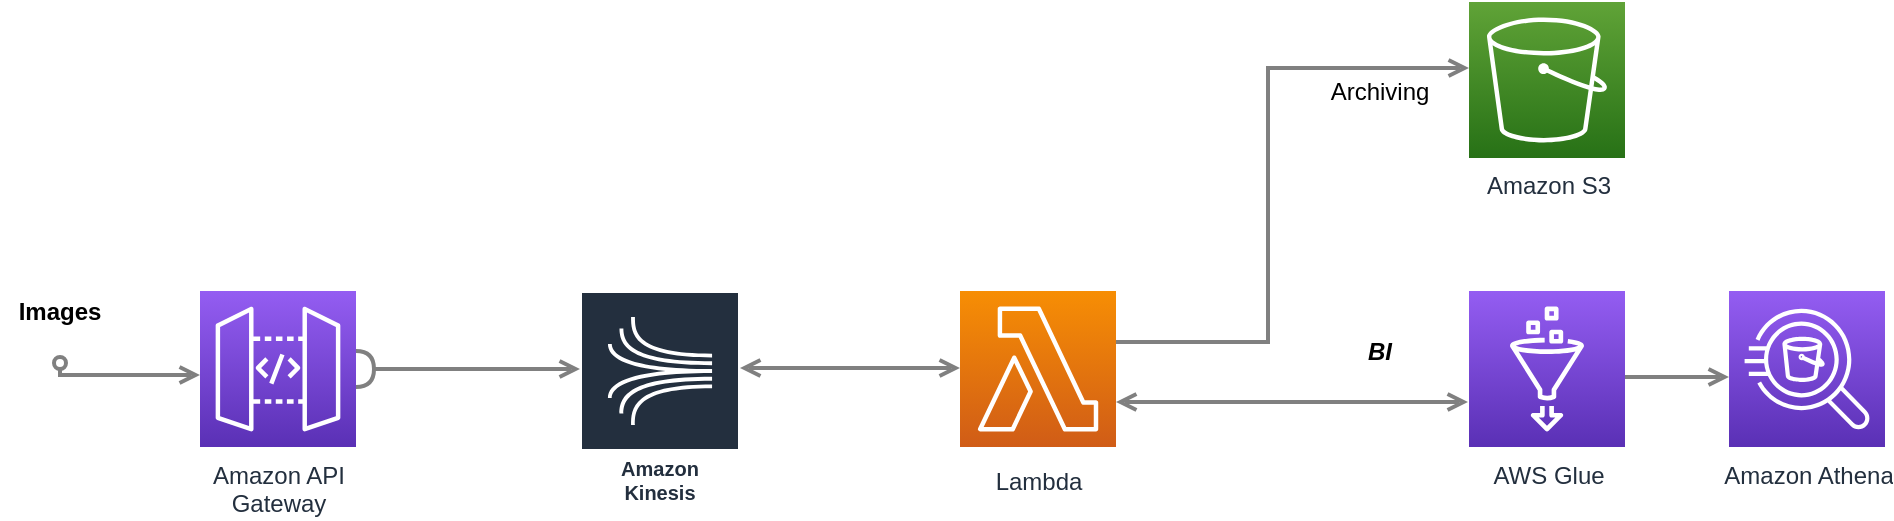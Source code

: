 <mxfile version="15.4.3" type="device"><diagram id="Ht1M8jgEwFfnCIfOTk4-" name="Page-1"><mxGraphModel dx="1038" dy="579" grid="1" gridSize="10" guides="1" tooltips="1" connect="1" arrows="1" fold="1" page="1" pageScale="1" pageWidth="1169" pageHeight="827" math="0" shadow="0"><root><mxCell id="0"/><mxCell id="1" parent="0"/><mxCell id="UEzPUAAOIrF-is8g5C7q-129" style="edgeStyle=orthogonalEdgeStyle;rounded=0;orthogonalLoop=1;jettySize=auto;html=1;startArrow=halfCircle;startFill=0;endArrow=open;endFill=0;strokeWidth=2;strokeColor=#808080;" parent="1" source="UEzPUAAOIrF-is8g5C7q-114" target="6sZc9zilD7i95l9RWvR--1" edge="1"><mxGeometry relative="1" as="geometry"><Array as="points"><mxPoint x="360" y="209"/><mxPoint x="360" y="209"/></Array><mxPoint x="270" y="209" as="sourcePoint"/><mxPoint x="340" y="209" as="targetPoint"/></mxGeometry></mxCell><mxCell id="UEzPUAAOIrF-is8g5C7q-130" style="edgeStyle=orthogonalEdgeStyle;rounded=0;orthogonalLoop=1;jettySize=auto;html=1;startArrow=open;startFill=0;endArrow=open;endFill=0;strokeWidth=2;strokeColor=#808080;" parent="1" target="UEzPUAAOIrF-is8g5C7q-116" edge="1"><mxGeometry relative="1" as="geometry"><Array as="points"><mxPoint x="584" y="190"/><mxPoint x="684" y="190"/><mxPoint x="684" y="53"/></Array><mxPoint x="584" y="200" as="sourcePoint"/></mxGeometry></mxCell><mxCell id="UEzPUAAOIrF-is8g5C7q-131" style="edgeStyle=orthogonalEdgeStyle;rounded=0;orthogonalLoop=1;jettySize=auto;html=1;startArrow=open;startFill=0;endArrow=open;endFill=0;strokeWidth=2;strokeColor=#808080;" parent="1" source="UEzPUAAOIrF-is8g5C7q-113" edge="1"><mxGeometry relative="1" as="geometry"><Array as="points"><mxPoint x="734" y="220"/><mxPoint x="734" y="220"/></Array><mxPoint x="642.499" y="361.5" as="sourcePoint"/><mxPoint x="784" y="220" as="targetPoint"/></mxGeometry></mxCell><mxCell id="UEzPUAAOIrF-is8g5C7q-137" value="" style="edgeStyle=orthogonalEdgeStyle;rounded=0;orthogonalLoop=1;jettySize=auto;html=1;startArrow=none;startFill=0;endArrow=open;endFill=0;strokeWidth=2;strokeColor=#808080;" parent="1" edge="1"><mxGeometry relative="1" as="geometry"><mxPoint x="862.5" y="207.5" as="sourcePoint"/><mxPoint x="914.5" y="207.5" as="targetPoint"/></mxGeometry></mxCell><mxCell id="UEzPUAAOIrF-is8g5C7q-113" value="Lambda" style="outlineConnect=0;fontColor=#232F3E;gradientColor=#F78E04;gradientDirection=north;fillColor=#D05C17;strokeColor=#ffffff;dashed=0;verticalLabelPosition=bottom;verticalAlign=top;align=center;html=1;fontSize=12;fontStyle=0;aspect=fixed;shape=mxgraph.aws4.resourceIcon;resIcon=mxgraph.aws4.lambda;labelBackgroundColor=#ffffff;spacingTop=3;" parent="1" vertex="1"><mxGeometry x="530" y="164.5" width="78" height="78" as="geometry"/></mxCell><mxCell id="UEzPUAAOIrF-is8g5C7q-114" value="Amazon API&lt;br&gt;Gateway&lt;br&gt;" style="outlineConnect=0;fontColor=#232F3E;gradientColor=#945DF2;gradientDirection=north;fillColor=#5A30B5;strokeColor=#ffffff;dashed=0;verticalLabelPosition=bottom;verticalAlign=top;align=center;html=1;fontSize=12;fontStyle=0;aspect=fixed;shape=mxgraph.aws4.resourceIcon;resIcon=mxgraph.aws4.api_gateway;labelBackgroundColor=#ffffff;" parent="1" vertex="1"><mxGeometry x="150" y="164.5" width="78" height="78" as="geometry"/></mxCell><mxCell id="UEzPUAAOIrF-is8g5C7q-116" value="Amazon S3" style="outlineConnect=0;fontColor=#232F3E;gradientColor=#60A337;gradientDirection=north;fillColor=#277116;strokeColor=#ffffff;dashed=0;verticalLabelPosition=bottom;verticalAlign=top;align=center;html=1;fontSize=12;fontStyle=0;aspect=fixed;shape=mxgraph.aws4.resourceIcon;resIcon=mxgraph.aws4.s3;labelBackgroundColor=#ffffff;" parent="1" vertex="1"><mxGeometry x="784.5" y="20" width="78" height="78" as="geometry"/></mxCell><mxCell id="UEzPUAAOIrF-is8g5C7q-117" value="AWS Glue" style="outlineConnect=0;fontColor=#232F3E;gradientColor=#945DF2;gradientDirection=north;fillColor=#5A30B5;strokeColor=#ffffff;dashed=0;verticalLabelPosition=bottom;verticalAlign=top;align=center;html=1;fontSize=12;fontStyle=0;aspect=fixed;shape=mxgraph.aws4.resourceIcon;resIcon=mxgraph.aws4.glue;labelBackgroundColor=#ffffff;" parent="1" vertex="1"><mxGeometry x="784.5" y="164.5" width="78" height="78" as="geometry"/></mxCell><mxCell id="UEzPUAAOIrF-is8g5C7q-118" value="Amazon Athena" style="outlineConnect=0;fontColor=#232F3E;gradientColor=#945DF2;gradientDirection=north;fillColor=#5A30B5;strokeColor=#ffffff;dashed=0;verticalLabelPosition=bottom;verticalAlign=top;align=center;html=1;fontSize=12;fontStyle=0;aspect=fixed;shape=mxgraph.aws4.resourceIcon;resIcon=mxgraph.aws4.athena;labelBackgroundColor=#ffffff;" parent="1" vertex="1"><mxGeometry x="914.5" y="164.5" width="78" height="78" as="geometry"/></mxCell><mxCell id="6sZc9zilD7i95l9RWvR--1" value="Amazon Kinesis" style="sketch=0;outlineConnect=0;fontColor=#232F3E;gradientColor=none;strokeColor=#ffffff;fillColor=#232F3E;dashed=0;verticalLabelPosition=middle;verticalAlign=bottom;align=center;html=1;whiteSpace=wrap;fontSize=10;fontStyle=1;spacing=3;shape=mxgraph.aws4.productIcon;prIcon=mxgraph.aws4.kinesis;" vertex="1" parent="1"><mxGeometry x="340" y="164.5" width="80" height="110" as="geometry"/></mxCell><mxCell id="6sZc9zilD7i95l9RWvR--2" style="edgeStyle=orthogonalEdgeStyle;rounded=0;orthogonalLoop=1;jettySize=auto;html=1;startArrow=open;startFill=0;endArrow=open;endFill=0;strokeWidth=2;strokeColor=#808080;" edge="1" parent="1"><mxGeometry relative="1" as="geometry"><Array as="points"><mxPoint x="460" y="203"/><mxPoint x="460" y="203"/></Array><mxPoint x="420" y="203" as="sourcePoint"/><mxPoint x="530" y="203" as="targetPoint"/></mxGeometry></mxCell><mxCell id="6sZc9zilD7i95l9RWvR--3" style="edgeStyle=orthogonalEdgeStyle;rounded=0;orthogonalLoop=1;jettySize=auto;html=1;startArrow=oval;startFill=0;endArrow=open;endFill=0;strokeWidth=2;strokeColor=#808080;" edge="1" parent="1"><mxGeometry relative="1" as="geometry"><Array as="points"><mxPoint x="80" y="206.5"/></Array><mxPoint x="80" y="200.5" as="sourcePoint"/><mxPoint x="150" y="206.5" as="targetPoint"/></mxGeometry></mxCell><mxCell id="6sZc9zilD7i95l9RWvR--4" value="&lt;b&gt;Images&lt;/b&gt;" style="text;html=1;strokeColor=none;fillColor=none;align=center;verticalAlign=middle;whiteSpace=wrap;rounded=0;" vertex="1" parent="1"><mxGeometry x="50" y="160" width="60" height="30" as="geometry"/></mxCell><mxCell id="6sZc9zilD7i95l9RWvR--5" value="Archiving" style="text;html=1;strokeColor=none;fillColor=none;align=center;verticalAlign=middle;whiteSpace=wrap;rounded=0;" vertex="1" parent="1"><mxGeometry x="710" y="50" width="60" height="30" as="geometry"/></mxCell><mxCell id="6sZc9zilD7i95l9RWvR--6" value="&lt;b&gt;&lt;i&gt;BI&lt;/i&gt;&lt;/b&gt;" style="text;html=1;strokeColor=none;fillColor=none;align=center;verticalAlign=middle;whiteSpace=wrap;rounded=0;" vertex="1" parent="1"><mxGeometry x="710" y="180" width="60" height="30" as="geometry"/></mxCell></root></mxGraphModel></diagram></mxfile>